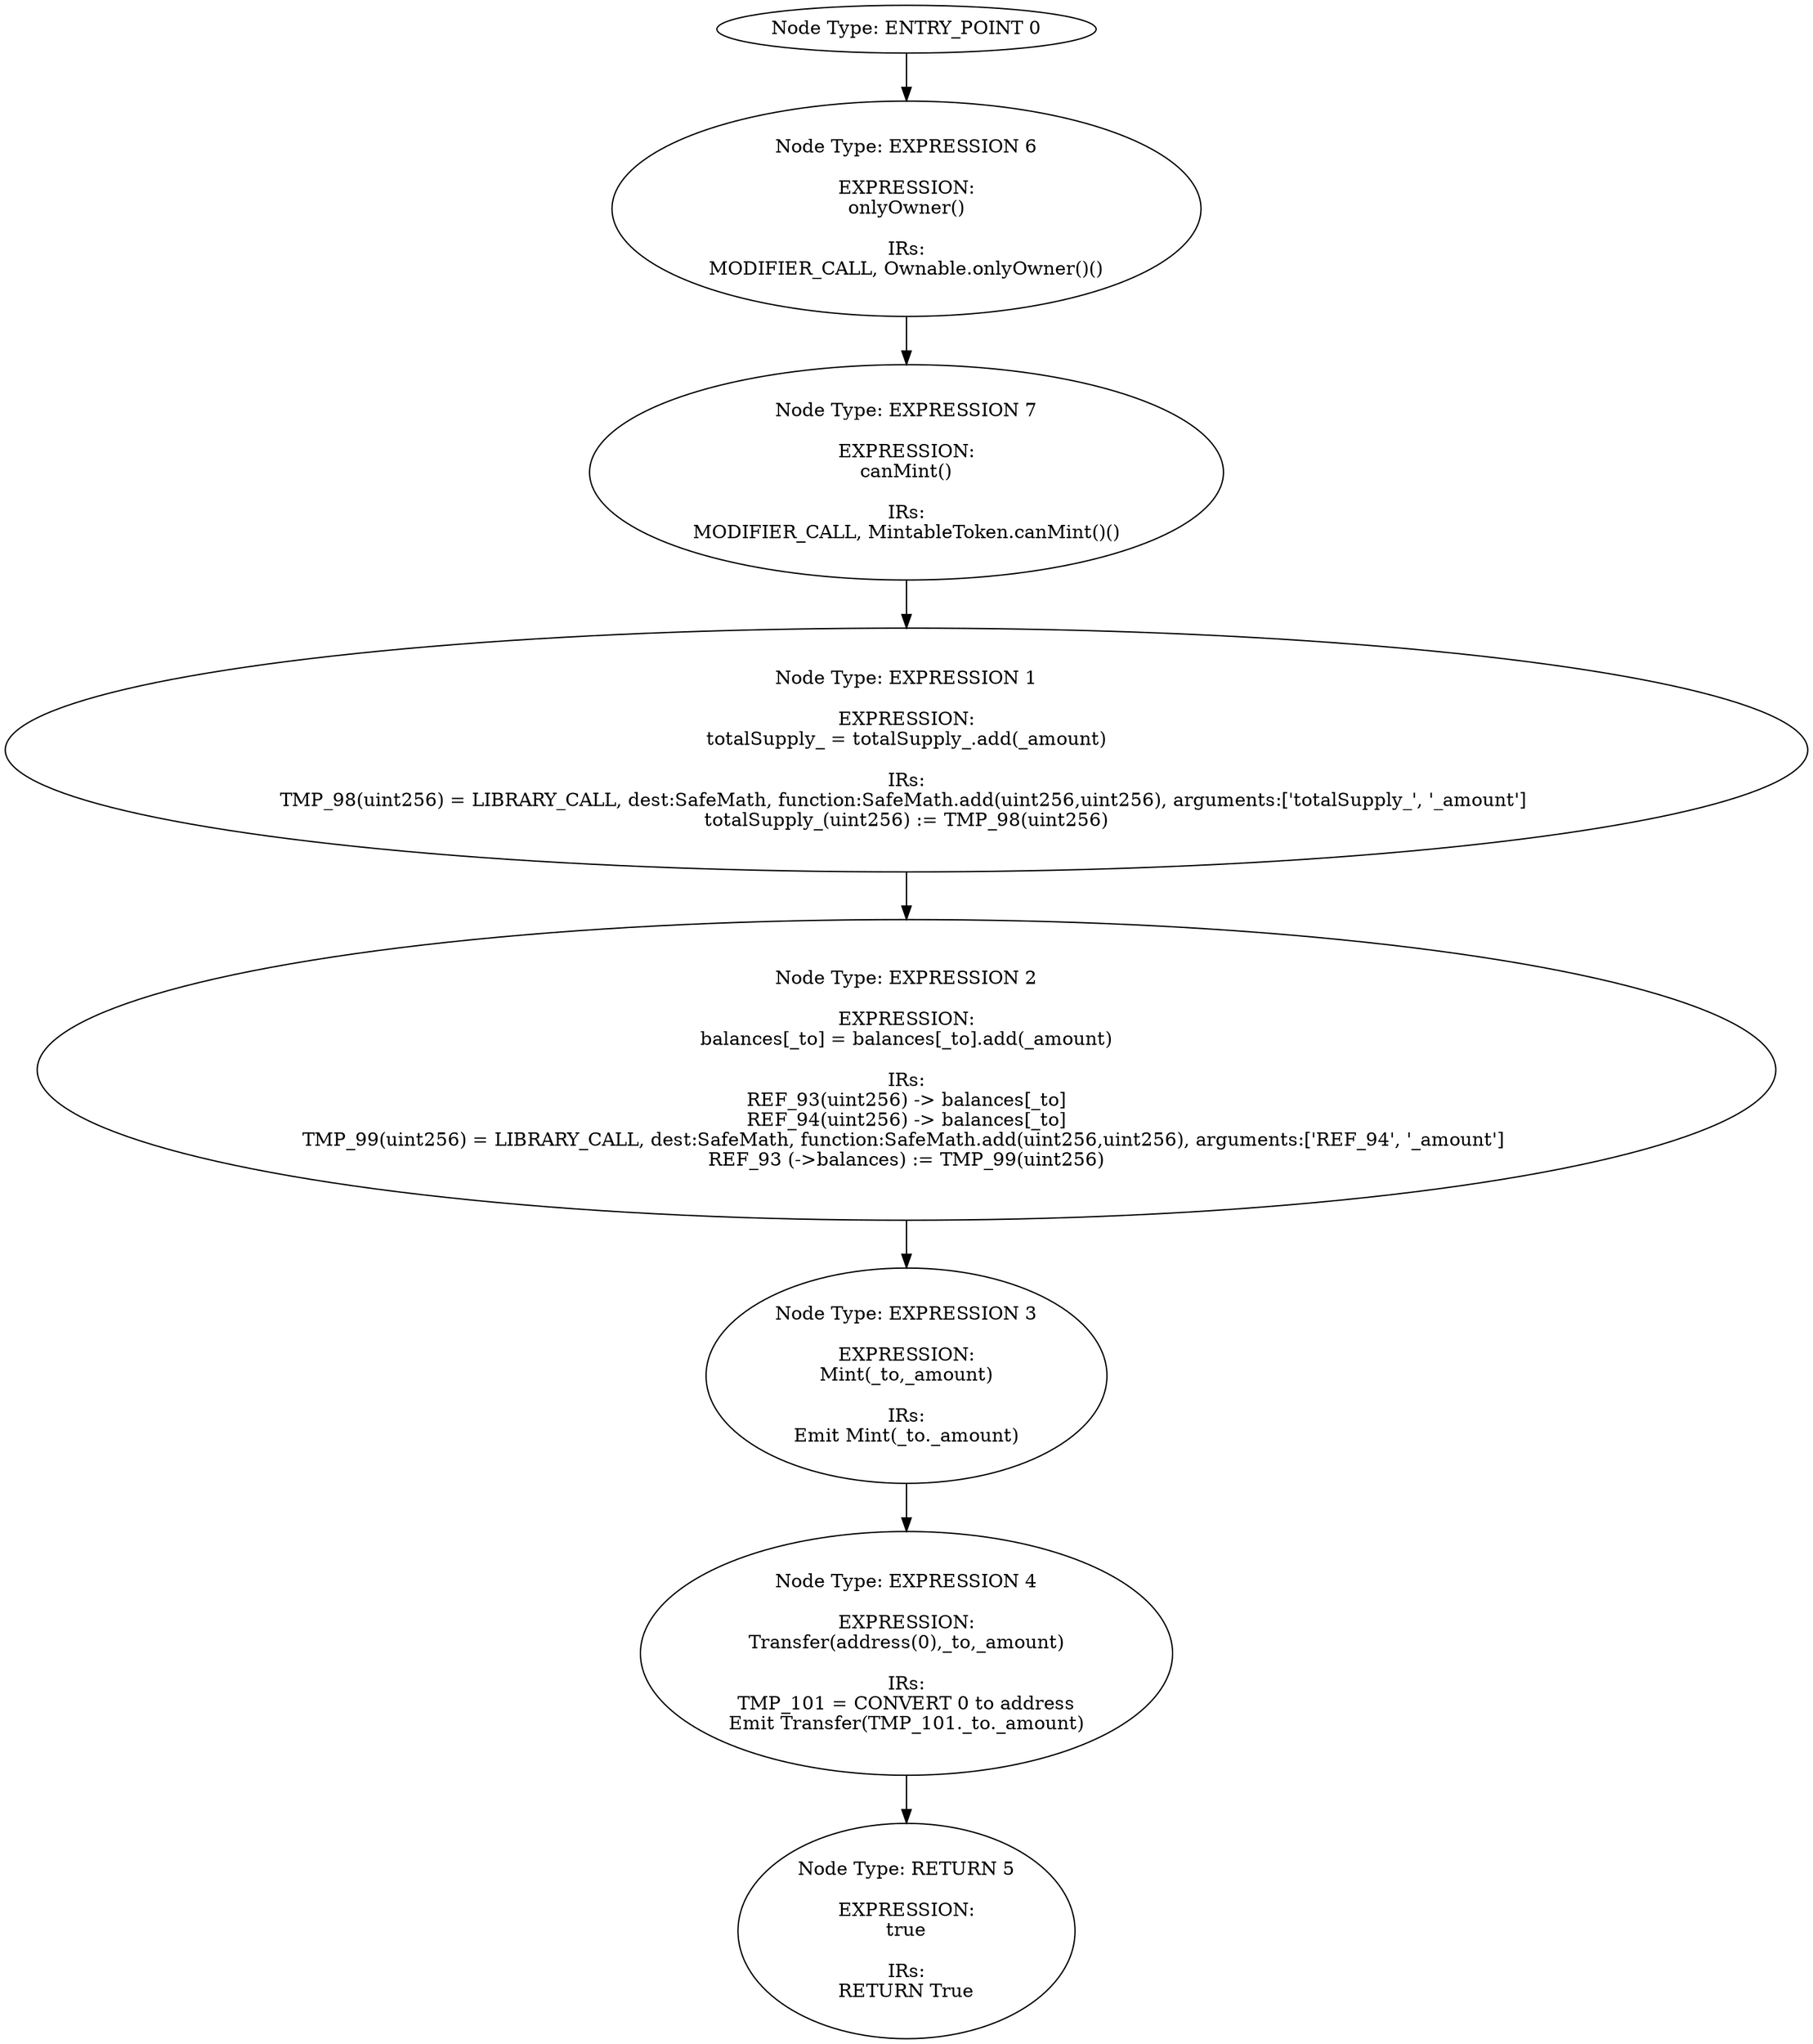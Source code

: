 digraph{
0[label="Node Type: ENTRY_POINT 0
"];
0->6;
1[label="Node Type: EXPRESSION 1

EXPRESSION:
totalSupply_ = totalSupply_.add(_amount)

IRs:
TMP_98(uint256) = LIBRARY_CALL, dest:SafeMath, function:SafeMath.add(uint256,uint256), arguments:['totalSupply_', '_amount'] 
totalSupply_(uint256) := TMP_98(uint256)"];
1->2;
2[label="Node Type: EXPRESSION 2

EXPRESSION:
balances[_to] = balances[_to].add(_amount)

IRs:
REF_93(uint256) -> balances[_to]
REF_94(uint256) -> balances[_to]
TMP_99(uint256) = LIBRARY_CALL, dest:SafeMath, function:SafeMath.add(uint256,uint256), arguments:['REF_94', '_amount'] 
REF_93 (->balances) := TMP_99(uint256)"];
2->3;
3[label="Node Type: EXPRESSION 3

EXPRESSION:
Mint(_to,_amount)

IRs:
Emit Mint(_to._amount)"];
3->4;
4[label="Node Type: EXPRESSION 4

EXPRESSION:
Transfer(address(0),_to,_amount)

IRs:
TMP_101 = CONVERT 0 to address
Emit Transfer(TMP_101._to._amount)"];
4->5;
5[label="Node Type: RETURN 5

EXPRESSION:
true

IRs:
RETURN True"];
6[label="Node Type: EXPRESSION 6

EXPRESSION:
onlyOwner()

IRs:
MODIFIER_CALL, Ownable.onlyOwner()()"];
6->7;
7[label="Node Type: EXPRESSION 7

EXPRESSION:
canMint()

IRs:
MODIFIER_CALL, MintableToken.canMint()()"];
7->1;
}
